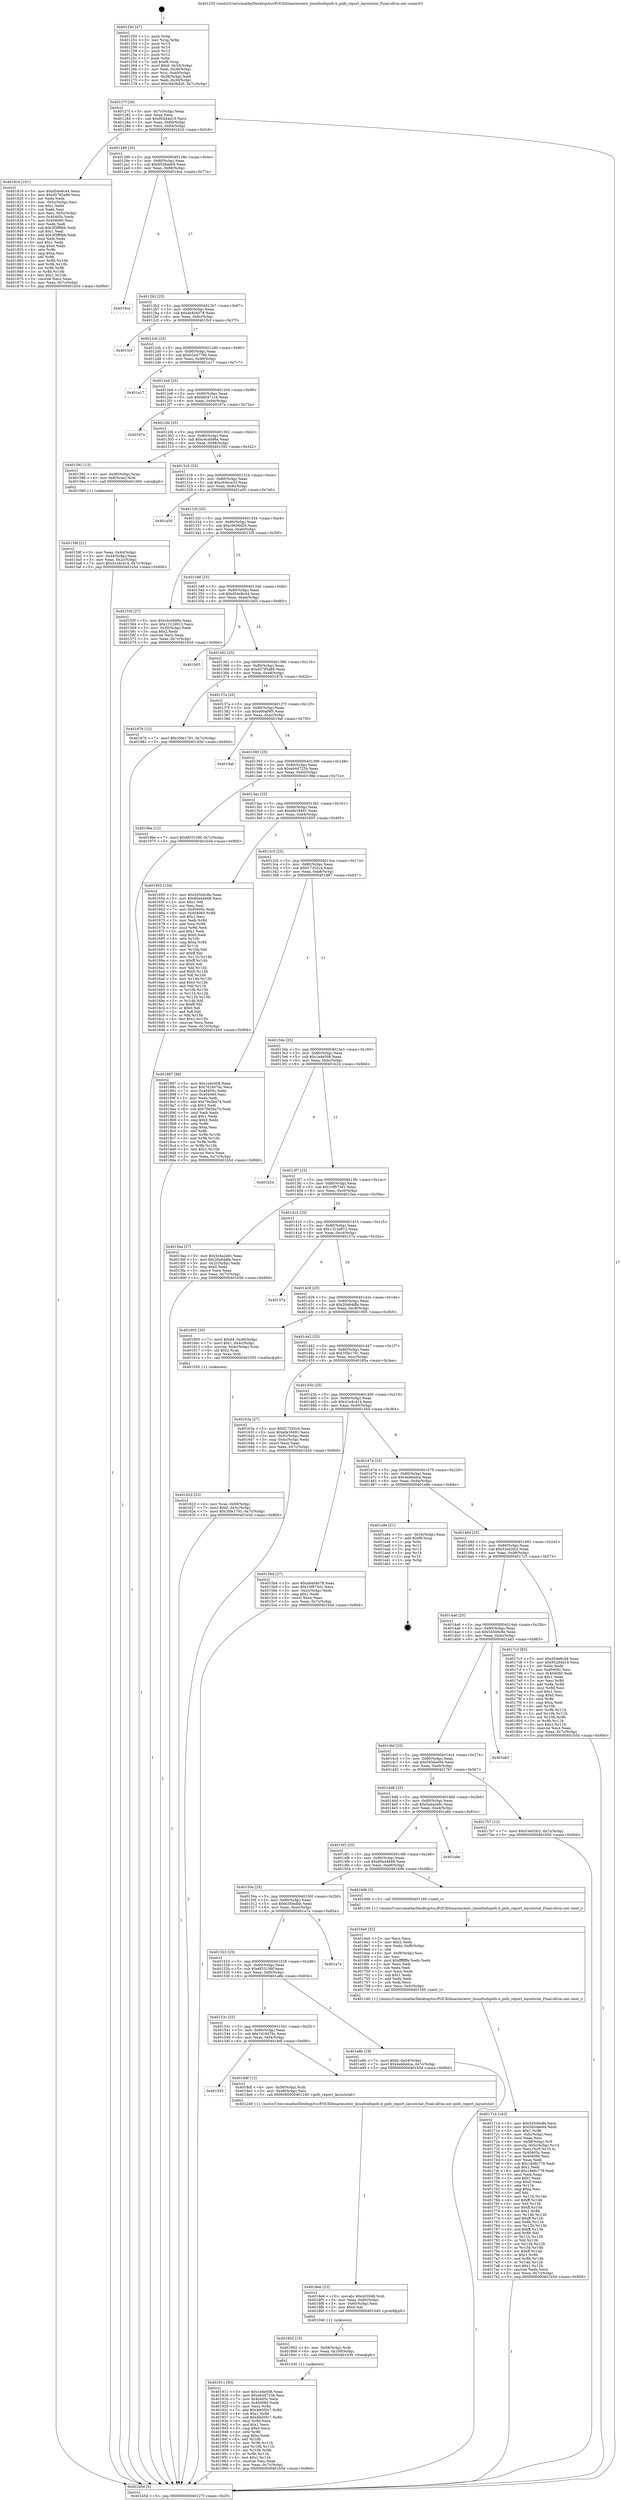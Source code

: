 digraph "0x401250" {
  label = "0x401250 (/mnt/c/Users/mathe/Desktop/tcc/POCII/binaries/extr_linuxfsnfspnfs.h_pnfs_report_layoutstat_Final-ollvm.out::main(0))"
  labelloc = "t"
  node[shape=record]

  Entry [label="",width=0.3,height=0.3,shape=circle,fillcolor=black,style=filled]
  "0x40127f" [label="{
     0x40127f [26]\l
     | [instrs]\l
     &nbsp;&nbsp;0x40127f \<+3\>: mov -0x7c(%rbp),%eax\l
     &nbsp;&nbsp;0x401282 \<+2\>: mov %eax,%ecx\l
     &nbsp;&nbsp;0x401284 \<+6\>: sub $0x952d4d19,%ecx\l
     &nbsp;&nbsp;0x40128a \<+3\>: mov %eax,-0x80(%rbp)\l
     &nbsp;&nbsp;0x40128d \<+6\>: mov %ecx,-0x84(%rbp)\l
     &nbsp;&nbsp;0x401293 \<+6\>: je 0000000000401816 \<main+0x5c6\>\l
  }"]
  "0x401816" [label="{
     0x401816 [101]\l
     | [instrs]\l
     &nbsp;&nbsp;0x401816 \<+5\>: mov $0xd54e8c44,%eax\l
     &nbsp;&nbsp;0x40181b \<+5\>: mov $0xd5785a89,%ecx\l
     &nbsp;&nbsp;0x401820 \<+2\>: xor %edx,%edx\l
     &nbsp;&nbsp;0x401822 \<+3\>: mov -0x5c(%rbp),%esi\l
     &nbsp;&nbsp;0x401825 \<+3\>: sub $0x1,%edx\l
     &nbsp;&nbsp;0x401828 \<+2\>: sub %edx,%esi\l
     &nbsp;&nbsp;0x40182a \<+3\>: mov %esi,-0x5c(%rbp)\l
     &nbsp;&nbsp;0x40182d \<+7\>: mov 0x40405c,%edx\l
     &nbsp;&nbsp;0x401834 \<+7\>: mov 0x404060,%esi\l
     &nbsp;&nbsp;0x40183b \<+2\>: mov %edx,%edi\l
     &nbsp;&nbsp;0x40183d \<+6\>: sub $0x3f3ff9bb,%edi\l
     &nbsp;&nbsp;0x401843 \<+3\>: sub $0x1,%edi\l
     &nbsp;&nbsp;0x401846 \<+6\>: add $0x3f3ff9bb,%edi\l
     &nbsp;&nbsp;0x40184c \<+3\>: imul %edi,%edx\l
     &nbsp;&nbsp;0x40184f \<+3\>: and $0x1,%edx\l
     &nbsp;&nbsp;0x401852 \<+3\>: cmp $0x0,%edx\l
     &nbsp;&nbsp;0x401855 \<+4\>: sete %r8b\l
     &nbsp;&nbsp;0x401859 \<+3\>: cmp $0xa,%esi\l
     &nbsp;&nbsp;0x40185c \<+4\>: setl %r9b\l
     &nbsp;&nbsp;0x401860 \<+3\>: mov %r8b,%r10b\l
     &nbsp;&nbsp;0x401863 \<+3\>: and %r9b,%r10b\l
     &nbsp;&nbsp;0x401866 \<+3\>: xor %r9b,%r8b\l
     &nbsp;&nbsp;0x401869 \<+3\>: or %r8b,%r10b\l
     &nbsp;&nbsp;0x40186c \<+4\>: test $0x1,%r10b\l
     &nbsp;&nbsp;0x401870 \<+3\>: cmovne %ecx,%eax\l
     &nbsp;&nbsp;0x401873 \<+3\>: mov %eax,-0x7c(%rbp)\l
     &nbsp;&nbsp;0x401876 \<+5\>: jmp 0000000000401b5d \<main+0x90d\>\l
  }"]
  "0x401299" [label="{
     0x401299 [25]\l
     | [instrs]\l
     &nbsp;&nbsp;0x401299 \<+5\>: jmp 000000000040129e \<main+0x4e\>\l
     &nbsp;&nbsp;0x40129e \<+3\>: mov -0x80(%rbp),%eax\l
     &nbsp;&nbsp;0x4012a1 \<+5\>: sub $0x9536de06,%eax\l
     &nbsp;&nbsp;0x4012a6 \<+6\>: mov %eax,-0x88(%rbp)\l
     &nbsp;&nbsp;0x4012ac \<+6\>: je 00000000004019ca \<main+0x77a\>\l
  }"]
  Exit [label="",width=0.3,height=0.3,shape=circle,fillcolor=black,style=filled,peripheries=2]
  "0x4019ca" [label="{
     0x4019ca\l
  }", style=dashed]
  "0x4012b2" [label="{
     0x4012b2 [25]\l
     | [instrs]\l
     &nbsp;&nbsp;0x4012b2 \<+5\>: jmp 00000000004012b7 \<main+0x67\>\l
     &nbsp;&nbsp;0x4012b7 \<+3\>: mov -0x80(%rbp),%eax\l
     &nbsp;&nbsp;0x4012ba \<+5\>: sub $0xab404078,%eax\l
     &nbsp;&nbsp;0x4012bf \<+6\>: mov %eax,-0x8c(%rbp)\l
     &nbsp;&nbsp;0x4012c5 \<+6\>: je 00000000004015cf \<main+0x37f\>\l
  }"]
  "0x401911" [label="{
     0x401911 [93]\l
     | [instrs]\l
     &nbsp;&nbsp;0x401911 \<+5\>: mov $0x1e4e508,%eax\l
     &nbsp;&nbsp;0x401916 \<+5\>: mov $0xeb4d723b,%esi\l
     &nbsp;&nbsp;0x40191b \<+7\>: mov 0x40405c,%ecx\l
     &nbsp;&nbsp;0x401922 \<+7\>: mov 0x404060,%edx\l
     &nbsp;&nbsp;0x401929 \<+3\>: mov %ecx,%r8d\l
     &nbsp;&nbsp;0x40192c \<+7\>: add $0x4fe5f3c7,%r8d\l
     &nbsp;&nbsp;0x401933 \<+4\>: sub $0x1,%r8d\l
     &nbsp;&nbsp;0x401937 \<+7\>: sub $0x4fe5f3c7,%r8d\l
     &nbsp;&nbsp;0x40193e \<+4\>: imul %r8d,%ecx\l
     &nbsp;&nbsp;0x401942 \<+3\>: and $0x1,%ecx\l
     &nbsp;&nbsp;0x401945 \<+3\>: cmp $0x0,%ecx\l
     &nbsp;&nbsp;0x401948 \<+4\>: sete %r9b\l
     &nbsp;&nbsp;0x40194c \<+3\>: cmp $0xa,%edx\l
     &nbsp;&nbsp;0x40194f \<+4\>: setl %r10b\l
     &nbsp;&nbsp;0x401953 \<+3\>: mov %r9b,%r11b\l
     &nbsp;&nbsp;0x401956 \<+3\>: and %r10b,%r11b\l
     &nbsp;&nbsp;0x401959 \<+3\>: xor %r10b,%r9b\l
     &nbsp;&nbsp;0x40195c \<+3\>: or %r9b,%r11b\l
     &nbsp;&nbsp;0x40195f \<+4\>: test $0x1,%r11b\l
     &nbsp;&nbsp;0x401963 \<+3\>: cmovne %esi,%eax\l
     &nbsp;&nbsp;0x401966 \<+3\>: mov %eax,-0x7c(%rbp)\l
     &nbsp;&nbsp;0x401969 \<+5\>: jmp 0000000000401b5d \<main+0x90d\>\l
  }"]
  "0x4015cf" [label="{
     0x4015cf\l
  }", style=dashed]
  "0x4012cb" [label="{
     0x4012cb [25]\l
     | [instrs]\l
     &nbsp;&nbsp;0x4012cb \<+5\>: jmp 00000000004012d0 \<main+0x80\>\l
     &nbsp;&nbsp;0x4012d0 \<+3\>: mov -0x80(%rbp),%eax\l
     &nbsp;&nbsp;0x4012d3 \<+5\>: sub $0xb2d47780,%eax\l
     &nbsp;&nbsp;0x4012d8 \<+6\>: mov %eax,-0x90(%rbp)\l
     &nbsp;&nbsp;0x4012de \<+6\>: je 0000000000401a17 \<main+0x7c7\>\l
  }"]
  "0x401902" [label="{
     0x401902 [15]\l
     | [instrs]\l
     &nbsp;&nbsp;0x401902 \<+4\>: mov -0x58(%rbp),%rdi\l
     &nbsp;&nbsp;0x401906 \<+6\>: mov %eax,-0x100(%rbp)\l
     &nbsp;&nbsp;0x40190c \<+5\>: call 0000000000401030 \<free@plt\>\l
     | [calls]\l
     &nbsp;&nbsp;0x401030 \{1\} (unknown)\l
  }"]
  "0x401a17" [label="{
     0x401a17\l
  }", style=dashed]
  "0x4012e4" [label="{
     0x4012e4 [25]\l
     | [instrs]\l
     &nbsp;&nbsp;0x4012e4 \<+5\>: jmp 00000000004012e9 \<main+0x99\>\l
     &nbsp;&nbsp;0x4012e9 \<+3\>: mov -0x80(%rbp),%eax\l
     &nbsp;&nbsp;0x4012ec \<+5\>: sub $0xb60471c4,%eax\l
     &nbsp;&nbsp;0x4012f1 \<+6\>: mov %eax,-0x94(%rbp)\l
     &nbsp;&nbsp;0x4012f7 \<+6\>: je 000000000040197a \<main+0x72a\>\l
  }"]
  "0x4018eb" [label="{
     0x4018eb [23]\l
     | [instrs]\l
     &nbsp;&nbsp;0x4018eb \<+10\>: movabs $0x4020d6,%rdi\l
     &nbsp;&nbsp;0x4018f5 \<+3\>: mov %eax,-0x60(%rbp)\l
     &nbsp;&nbsp;0x4018f8 \<+3\>: mov -0x60(%rbp),%esi\l
     &nbsp;&nbsp;0x4018fb \<+2\>: mov $0x0,%al\l
     &nbsp;&nbsp;0x4018fd \<+5\>: call 0000000000401040 \<printf@plt\>\l
     | [calls]\l
     &nbsp;&nbsp;0x401040 \{1\} (unknown)\l
  }"]
  "0x40197a" [label="{
     0x40197a\l
  }", style=dashed]
  "0x4012fd" [label="{
     0x4012fd [25]\l
     | [instrs]\l
     &nbsp;&nbsp;0x4012fd \<+5\>: jmp 0000000000401302 \<main+0xb2\>\l
     &nbsp;&nbsp;0x401302 \<+3\>: mov -0x80(%rbp),%eax\l
     &nbsp;&nbsp;0x401305 \<+5\>: sub $0xc4cd498a,%eax\l
     &nbsp;&nbsp;0x40130a \<+6\>: mov %eax,-0x98(%rbp)\l
     &nbsp;&nbsp;0x401310 \<+6\>: je 0000000000401592 \<main+0x342\>\l
  }"]
  "0x401555" [label="{
     0x401555\l
  }", style=dashed]
  "0x401592" [label="{
     0x401592 [13]\l
     | [instrs]\l
     &nbsp;&nbsp;0x401592 \<+4\>: mov -0x40(%rbp),%rax\l
     &nbsp;&nbsp;0x401596 \<+4\>: mov 0x8(%rax),%rdi\l
     &nbsp;&nbsp;0x40159a \<+5\>: call 0000000000401060 \<atoi@plt\>\l
     | [calls]\l
     &nbsp;&nbsp;0x401060 \{1\} (unknown)\l
  }"]
  "0x401316" [label="{
     0x401316 [25]\l
     | [instrs]\l
     &nbsp;&nbsp;0x401316 \<+5\>: jmp 000000000040131b \<main+0xcb\>\l
     &nbsp;&nbsp;0x40131b \<+3\>: mov -0x80(%rbp),%eax\l
     &nbsp;&nbsp;0x40131e \<+5\>: sub $0xc64ece33,%eax\l
     &nbsp;&nbsp;0x401323 \<+6\>: mov %eax,-0x9c(%rbp)\l
     &nbsp;&nbsp;0x401329 \<+6\>: je 0000000000401a30 \<main+0x7e0\>\l
  }"]
  "0x4018df" [label="{
     0x4018df [12]\l
     | [instrs]\l
     &nbsp;&nbsp;0x4018df \<+4\>: mov -0x58(%rbp),%rdi\l
     &nbsp;&nbsp;0x4018e3 \<+3\>: mov -0x48(%rbp),%esi\l
     &nbsp;&nbsp;0x4018e6 \<+5\>: call 0000000000401240 \<pnfs_report_layoutstat\>\l
     | [calls]\l
     &nbsp;&nbsp;0x401240 \{1\} (/mnt/c/Users/mathe/Desktop/tcc/POCII/binaries/extr_linuxfsnfspnfs.h_pnfs_report_layoutstat_Final-ollvm.out::pnfs_report_layoutstat)\l
  }"]
  "0x401a30" [label="{
     0x401a30\l
  }", style=dashed]
  "0x40132f" [label="{
     0x40132f [25]\l
     | [instrs]\l
     &nbsp;&nbsp;0x40132f \<+5\>: jmp 0000000000401334 \<main+0xe4\>\l
     &nbsp;&nbsp;0x401334 \<+3\>: mov -0x80(%rbp),%eax\l
     &nbsp;&nbsp;0x401337 \<+5\>: sub $0xc9456d20,%eax\l
     &nbsp;&nbsp;0x40133c \<+6\>: mov %eax,-0xa0(%rbp)\l
     &nbsp;&nbsp;0x401342 \<+6\>: je 000000000040155f \<main+0x30f\>\l
  }"]
  "0x40153c" [label="{
     0x40153c [25]\l
     | [instrs]\l
     &nbsp;&nbsp;0x40153c \<+5\>: jmp 0000000000401541 \<main+0x2f1\>\l
     &nbsp;&nbsp;0x401541 \<+3\>: mov -0x80(%rbp),%eax\l
     &nbsp;&nbsp;0x401544 \<+5\>: sub $0x7d16076c,%eax\l
     &nbsp;&nbsp;0x401549 \<+6\>: mov %eax,-0xf4(%rbp)\l
     &nbsp;&nbsp;0x40154f \<+6\>: je 00000000004018df \<main+0x68f\>\l
  }"]
  "0x40155f" [label="{
     0x40155f [27]\l
     | [instrs]\l
     &nbsp;&nbsp;0x40155f \<+5\>: mov $0xc4cd498a,%eax\l
     &nbsp;&nbsp;0x401564 \<+5\>: mov $0x1312d912,%ecx\l
     &nbsp;&nbsp;0x401569 \<+3\>: mov -0x30(%rbp),%edx\l
     &nbsp;&nbsp;0x40156c \<+3\>: cmp $0x2,%edx\l
     &nbsp;&nbsp;0x40156f \<+3\>: cmovne %ecx,%eax\l
     &nbsp;&nbsp;0x401572 \<+3\>: mov %eax,-0x7c(%rbp)\l
     &nbsp;&nbsp;0x401575 \<+5\>: jmp 0000000000401b5d \<main+0x90d\>\l
  }"]
  "0x401348" [label="{
     0x401348 [25]\l
     | [instrs]\l
     &nbsp;&nbsp;0x401348 \<+5\>: jmp 000000000040134d \<main+0xfd\>\l
     &nbsp;&nbsp;0x40134d \<+3\>: mov -0x80(%rbp),%eax\l
     &nbsp;&nbsp;0x401350 \<+5\>: sub $0xd54e8c44,%eax\l
     &nbsp;&nbsp;0x401355 \<+6\>: mov %eax,-0xa4(%rbp)\l
     &nbsp;&nbsp;0x40135b \<+6\>: je 0000000000401b05 \<main+0x8b5\>\l
  }"]
  "0x401b5d" [label="{
     0x401b5d [5]\l
     | [instrs]\l
     &nbsp;&nbsp;0x401b5d \<+5\>: jmp 000000000040127f \<main+0x2f\>\l
  }"]
  "0x401250" [label="{
     0x401250 [47]\l
     | [instrs]\l
     &nbsp;&nbsp;0x401250 \<+1\>: push %rbp\l
     &nbsp;&nbsp;0x401251 \<+3\>: mov %rsp,%rbp\l
     &nbsp;&nbsp;0x401254 \<+2\>: push %r15\l
     &nbsp;&nbsp;0x401256 \<+2\>: push %r14\l
     &nbsp;&nbsp;0x401258 \<+2\>: push %r13\l
     &nbsp;&nbsp;0x40125a \<+2\>: push %r12\l
     &nbsp;&nbsp;0x40125c \<+1\>: push %rbx\l
     &nbsp;&nbsp;0x40125d \<+7\>: sub $0xf8,%rsp\l
     &nbsp;&nbsp;0x401264 \<+7\>: movl $0x0,-0x34(%rbp)\l
     &nbsp;&nbsp;0x40126b \<+3\>: mov %edi,-0x38(%rbp)\l
     &nbsp;&nbsp;0x40126e \<+4\>: mov %rsi,-0x40(%rbp)\l
     &nbsp;&nbsp;0x401272 \<+3\>: mov -0x38(%rbp),%edi\l
     &nbsp;&nbsp;0x401275 \<+3\>: mov %edi,-0x30(%rbp)\l
     &nbsp;&nbsp;0x401278 \<+7\>: movl $0xc9456d20,-0x7c(%rbp)\l
  }"]
  "0x40159f" [label="{
     0x40159f [21]\l
     | [instrs]\l
     &nbsp;&nbsp;0x40159f \<+3\>: mov %eax,-0x44(%rbp)\l
     &nbsp;&nbsp;0x4015a2 \<+3\>: mov -0x44(%rbp),%eax\l
     &nbsp;&nbsp;0x4015a5 \<+3\>: mov %eax,-0x2c(%rbp)\l
     &nbsp;&nbsp;0x4015a8 \<+7\>: movl $0x41e4c414,-0x7c(%rbp)\l
     &nbsp;&nbsp;0x4015af \<+5\>: jmp 0000000000401b5d \<main+0x90d\>\l
  }"]
  "0x401a8b" [label="{
     0x401a8b [19]\l
     | [instrs]\l
     &nbsp;&nbsp;0x401a8b \<+7\>: movl $0x0,-0x34(%rbp)\l
     &nbsp;&nbsp;0x401a92 \<+7\>: movl $0x4eb6a0ca,-0x7c(%rbp)\l
     &nbsp;&nbsp;0x401a99 \<+5\>: jmp 0000000000401b5d \<main+0x90d\>\l
  }"]
  "0x401b05" [label="{
     0x401b05\l
  }", style=dashed]
  "0x401361" [label="{
     0x401361 [25]\l
     | [instrs]\l
     &nbsp;&nbsp;0x401361 \<+5\>: jmp 0000000000401366 \<main+0x116\>\l
     &nbsp;&nbsp;0x401366 \<+3\>: mov -0x80(%rbp),%eax\l
     &nbsp;&nbsp;0x401369 \<+5\>: sub $0xd5785a89,%eax\l
     &nbsp;&nbsp;0x40136e \<+6\>: mov %eax,-0xa8(%rbp)\l
     &nbsp;&nbsp;0x401374 \<+6\>: je 000000000040187b \<main+0x62b\>\l
  }"]
  "0x401523" [label="{
     0x401523 [25]\l
     | [instrs]\l
     &nbsp;&nbsp;0x401523 \<+5\>: jmp 0000000000401528 \<main+0x2d8\>\l
     &nbsp;&nbsp;0x401528 \<+3\>: mov -0x80(%rbp),%eax\l
     &nbsp;&nbsp;0x40152b \<+5\>: sub $0x6f33156f,%eax\l
     &nbsp;&nbsp;0x401530 \<+6\>: mov %eax,-0xf0(%rbp)\l
     &nbsp;&nbsp;0x401536 \<+6\>: je 0000000000401a8b \<main+0x83b\>\l
  }"]
  "0x40187b" [label="{
     0x40187b [12]\l
     | [instrs]\l
     &nbsp;&nbsp;0x40187b \<+7\>: movl $0x35fe1791,-0x7c(%rbp)\l
     &nbsp;&nbsp;0x401882 \<+5\>: jmp 0000000000401b5d \<main+0x90d\>\l
  }"]
  "0x40137a" [label="{
     0x40137a [25]\l
     | [instrs]\l
     &nbsp;&nbsp;0x40137a \<+5\>: jmp 000000000040137f \<main+0x12f\>\l
     &nbsp;&nbsp;0x40137f \<+3\>: mov -0x80(%rbp),%eax\l
     &nbsp;&nbsp;0x401382 \<+5\>: sub $0xe60af9f5,%eax\l
     &nbsp;&nbsp;0x401387 \<+6\>: mov %eax,-0xac(%rbp)\l
     &nbsp;&nbsp;0x40138d \<+6\>: je 00000000004019af \<main+0x75f\>\l
  }"]
  "0x401a7a" [label="{
     0x401a7a\l
  }", style=dashed]
  "0x4019af" [label="{
     0x4019af\l
  }", style=dashed]
  "0x401393" [label="{
     0x401393 [25]\l
     | [instrs]\l
     &nbsp;&nbsp;0x401393 \<+5\>: jmp 0000000000401398 \<main+0x148\>\l
     &nbsp;&nbsp;0x401398 \<+3\>: mov -0x80(%rbp),%eax\l
     &nbsp;&nbsp;0x40139b \<+5\>: sub $0xeb4d723b,%eax\l
     &nbsp;&nbsp;0x4013a0 \<+6\>: mov %eax,-0xb0(%rbp)\l
     &nbsp;&nbsp;0x4013a6 \<+6\>: je 000000000040196e \<main+0x71e\>\l
  }"]
  "0x401714" [label="{
     0x401714 [163]\l
     | [instrs]\l
     &nbsp;&nbsp;0x401714 \<+5\>: mov $0x5450dc8e,%ecx\l
     &nbsp;&nbsp;0x401719 \<+5\>: mov $0x593dee94,%edx\l
     &nbsp;&nbsp;0x40171e \<+3\>: mov $0x1,%r8b\l
     &nbsp;&nbsp;0x401721 \<+6\>: mov -0xfc(%rbp),%esi\l
     &nbsp;&nbsp;0x401727 \<+3\>: imul %eax,%esi\l
     &nbsp;&nbsp;0x40172a \<+4\>: mov -0x58(%rbp),%r9\l
     &nbsp;&nbsp;0x40172e \<+4\>: movslq -0x5c(%rbp),%r10\l
     &nbsp;&nbsp;0x401732 \<+4\>: mov %esi,(%r9,%r10,4)\l
     &nbsp;&nbsp;0x401736 \<+7\>: mov 0x40405c,%eax\l
     &nbsp;&nbsp;0x40173d \<+7\>: mov 0x404060,%esi\l
     &nbsp;&nbsp;0x401744 \<+2\>: mov %eax,%edi\l
     &nbsp;&nbsp;0x401746 \<+6\>: sub $0x18e6c778,%edi\l
     &nbsp;&nbsp;0x40174c \<+3\>: sub $0x1,%edi\l
     &nbsp;&nbsp;0x40174f \<+6\>: add $0x18e6c778,%edi\l
     &nbsp;&nbsp;0x401755 \<+3\>: imul %edi,%eax\l
     &nbsp;&nbsp;0x401758 \<+3\>: and $0x1,%eax\l
     &nbsp;&nbsp;0x40175b \<+3\>: cmp $0x0,%eax\l
     &nbsp;&nbsp;0x40175e \<+4\>: sete %r11b\l
     &nbsp;&nbsp;0x401762 \<+3\>: cmp $0xa,%esi\l
     &nbsp;&nbsp;0x401765 \<+3\>: setl %bl\l
     &nbsp;&nbsp;0x401768 \<+3\>: mov %r11b,%r14b\l
     &nbsp;&nbsp;0x40176b \<+4\>: xor $0xff,%r14b\l
     &nbsp;&nbsp;0x40176f \<+3\>: mov %bl,%r15b\l
     &nbsp;&nbsp;0x401772 \<+4\>: xor $0xff,%r15b\l
     &nbsp;&nbsp;0x401776 \<+4\>: xor $0x1,%r8b\l
     &nbsp;&nbsp;0x40177a \<+3\>: mov %r14b,%r12b\l
     &nbsp;&nbsp;0x40177d \<+4\>: and $0xff,%r12b\l
     &nbsp;&nbsp;0x401781 \<+3\>: and %r8b,%r11b\l
     &nbsp;&nbsp;0x401784 \<+3\>: mov %r15b,%r13b\l
     &nbsp;&nbsp;0x401787 \<+4\>: and $0xff,%r13b\l
     &nbsp;&nbsp;0x40178b \<+3\>: and %r8b,%bl\l
     &nbsp;&nbsp;0x40178e \<+3\>: or %r11b,%r12b\l
     &nbsp;&nbsp;0x401791 \<+3\>: or %bl,%r13b\l
     &nbsp;&nbsp;0x401794 \<+3\>: xor %r13b,%r12b\l
     &nbsp;&nbsp;0x401797 \<+3\>: or %r15b,%r14b\l
     &nbsp;&nbsp;0x40179a \<+4\>: xor $0xff,%r14b\l
     &nbsp;&nbsp;0x40179e \<+4\>: or $0x1,%r8b\l
     &nbsp;&nbsp;0x4017a2 \<+3\>: and %r8b,%r14b\l
     &nbsp;&nbsp;0x4017a5 \<+3\>: or %r14b,%r12b\l
     &nbsp;&nbsp;0x4017a8 \<+4\>: test $0x1,%r12b\l
     &nbsp;&nbsp;0x4017ac \<+3\>: cmovne %edx,%ecx\l
     &nbsp;&nbsp;0x4017af \<+3\>: mov %ecx,-0x7c(%rbp)\l
     &nbsp;&nbsp;0x4017b2 \<+5\>: jmp 0000000000401b5d \<main+0x90d\>\l
  }"]
  "0x40196e" [label="{
     0x40196e [12]\l
     | [instrs]\l
     &nbsp;&nbsp;0x40196e \<+7\>: movl $0x6f33156f,-0x7c(%rbp)\l
     &nbsp;&nbsp;0x401975 \<+5\>: jmp 0000000000401b5d \<main+0x90d\>\l
  }"]
  "0x4013ac" [label="{
     0x4013ac [25]\l
     | [instrs]\l
     &nbsp;&nbsp;0x4013ac \<+5\>: jmp 00000000004013b1 \<main+0x161\>\l
     &nbsp;&nbsp;0x4013b1 \<+3\>: mov -0x80(%rbp),%eax\l
     &nbsp;&nbsp;0x4013b4 \<+5\>: sub $0xefa18491,%eax\l
     &nbsp;&nbsp;0x4013b9 \<+6\>: mov %eax,-0xb4(%rbp)\l
     &nbsp;&nbsp;0x4013bf \<+6\>: je 0000000000401655 \<main+0x405\>\l
  }"]
  "0x4016e0" [label="{
     0x4016e0 [52]\l
     | [instrs]\l
     &nbsp;&nbsp;0x4016e0 \<+2\>: xor %ecx,%ecx\l
     &nbsp;&nbsp;0x4016e2 \<+5\>: mov $0x2,%edx\l
     &nbsp;&nbsp;0x4016e7 \<+6\>: mov %edx,-0xf8(%rbp)\l
     &nbsp;&nbsp;0x4016ed \<+1\>: cltd\l
     &nbsp;&nbsp;0x4016ee \<+6\>: mov -0xf8(%rbp),%esi\l
     &nbsp;&nbsp;0x4016f4 \<+2\>: idiv %esi\l
     &nbsp;&nbsp;0x4016f6 \<+6\>: imul $0xfffffffe,%edx,%edx\l
     &nbsp;&nbsp;0x4016fc \<+2\>: mov %ecx,%edi\l
     &nbsp;&nbsp;0x4016fe \<+2\>: sub %edx,%edi\l
     &nbsp;&nbsp;0x401700 \<+2\>: mov %ecx,%edx\l
     &nbsp;&nbsp;0x401702 \<+3\>: sub $0x1,%edx\l
     &nbsp;&nbsp;0x401705 \<+2\>: add %edx,%edi\l
     &nbsp;&nbsp;0x401707 \<+2\>: sub %edi,%ecx\l
     &nbsp;&nbsp;0x401709 \<+6\>: mov %ecx,-0xfc(%rbp)\l
     &nbsp;&nbsp;0x40170f \<+5\>: call 0000000000401160 \<next_i\>\l
     | [calls]\l
     &nbsp;&nbsp;0x401160 \{1\} (/mnt/c/Users/mathe/Desktop/tcc/POCII/binaries/extr_linuxfsnfspnfs.h_pnfs_report_layoutstat_Final-ollvm.out::next_i)\l
  }"]
  "0x401655" [label="{
     0x401655 [134]\l
     | [instrs]\l
     &nbsp;&nbsp;0x401655 \<+5\>: mov $0x5450dc8e,%eax\l
     &nbsp;&nbsp;0x40165a \<+5\>: mov $0x60a44b68,%ecx\l
     &nbsp;&nbsp;0x40165f \<+2\>: mov $0x1,%dl\l
     &nbsp;&nbsp;0x401661 \<+2\>: xor %esi,%esi\l
     &nbsp;&nbsp;0x401663 \<+7\>: mov 0x40405c,%edi\l
     &nbsp;&nbsp;0x40166a \<+8\>: mov 0x404060,%r8d\l
     &nbsp;&nbsp;0x401672 \<+3\>: sub $0x1,%esi\l
     &nbsp;&nbsp;0x401675 \<+3\>: mov %edi,%r9d\l
     &nbsp;&nbsp;0x401678 \<+3\>: add %esi,%r9d\l
     &nbsp;&nbsp;0x40167b \<+4\>: imul %r9d,%edi\l
     &nbsp;&nbsp;0x40167f \<+3\>: and $0x1,%edi\l
     &nbsp;&nbsp;0x401682 \<+3\>: cmp $0x0,%edi\l
     &nbsp;&nbsp;0x401685 \<+4\>: sete %r10b\l
     &nbsp;&nbsp;0x401689 \<+4\>: cmp $0xa,%r8d\l
     &nbsp;&nbsp;0x40168d \<+4\>: setl %r11b\l
     &nbsp;&nbsp;0x401691 \<+3\>: mov %r10b,%bl\l
     &nbsp;&nbsp;0x401694 \<+3\>: xor $0xff,%bl\l
     &nbsp;&nbsp;0x401697 \<+3\>: mov %r11b,%r14b\l
     &nbsp;&nbsp;0x40169a \<+4\>: xor $0xff,%r14b\l
     &nbsp;&nbsp;0x40169e \<+3\>: xor $0x0,%dl\l
     &nbsp;&nbsp;0x4016a1 \<+3\>: mov %bl,%r15b\l
     &nbsp;&nbsp;0x4016a4 \<+4\>: and $0x0,%r15b\l
     &nbsp;&nbsp;0x4016a8 \<+3\>: and %dl,%r10b\l
     &nbsp;&nbsp;0x4016ab \<+3\>: mov %r14b,%r12b\l
     &nbsp;&nbsp;0x4016ae \<+4\>: and $0x0,%r12b\l
     &nbsp;&nbsp;0x4016b2 \<+3\>: and %dl,%r11b\l
     &nbsp;&nbsp;0x4016b5 \<+3\>: or %r10b,%r15b\l
     &nbsp;&nbsp;0x4016b8 \<+3\>: or %r11b,%r12b\l
     &nbsp;&nbsp;0x4016bb \<+3\>: xor %r12b,%r15b\l
     &nbsp;&nbsp;0x4016be \<+3\>: or %r14b,%bl\l
     &nbsp;&nbsp;0x4016c1 \<+3\>: xor $0xff,%bl\l
     &nbsp;&nbsp;0x4016c4 \<+3\>: or $0x0,%dl\l
     &nbsp;&nbsp;0x4016c7 \<+2\>: and %dl,%bl\l
     &nbsp;&nbsp;0x4016c9 \<+3\>: or %bl,%r15b\l
     &nbsp;&nbsp;0x4016cc \<+4\>: test $0x1,%r15b\l
     &nbsp;&nbsp;0x4016d0 \<+3\>: cmovne %ecx,%eax\l
     &nbsp;&nbsp;0x4016d3 \<+3\>: mov %eax,-0x7c(%rbp)\l
     &nbsp;&nbsp;0x4016d6 \<+5\>: jmp 0000000000401b5d \<main+0x90d\>\l
  }"]
  "0x4013c5" [label="{
     0x4013c5 [25]\l
     | [instrs]\l
     &nbsp;&nbsp;0x4013c5 \<+5\>: jmp 00000000004013ca \<main+0x17a\>\l
     &nbsp;&nbsp;0x4013ca \<+3\>: mov -0x80(%rbp),%eax\l
     &nbsp;&nbsp;0x4013cd \<+5\>: sub $0xf17202c4,%eax\l
     &nbsp;&nbsp;0x4013d2 \<+6\>: mov %eax,-0xb8(%rbp)\l
     &nbsp;&nbsp;0x4013d8 \<+6\>: je 0000000000401887 \<main+0x637\>\l
  }"]
  "0x40150a" [label="{
     0x40150a [25]\l
     | [instrs]\l
     &nbsp;&nbsp;0x40150a \<+5\>: jmp 000000000040150f \<main+0x2bf\>\l
     &nbsp;&nbsp;0x40150f \<+3\>: mov -0x80(%rbp),%eax\l
     &nbsp;&nbsp;0x401512 \<+5\>: sub $0x635fedbb,%eax\l
     &nbsp;&nbsp;0x401517 \<+6\>: mov %eax,-0xec(%rbp)\l
     &nbsp;&nbsp;0x40151d \<+6\>: je 0000000000401a7a \<main+0x82a\>\l
  }"]
  "0x401887" [label="{
     0x401887 [88]\l
     | [instrs]\l
     &nbsp;&nbsp;0x401887 \<+5\>: mov $0x1e4e508,%eax\l
     &nbsp;&nbsp;0x40188c \<+5\>: mov $0x7d16076c,%ecx\l
     &nbsp;&nbsp;0x401891 \<+7\>: mov 0x40405c,%edx\l
     &nbsp;&nbsp;0x401898 \<+7\>: mov 0x404060,%esi\l
     &nbsp;&nbsp;0x40189f \<+2\>: mov %edx,%edi\l
     &nbsp;&nbsp;0x4018a1 \<+6\>: add $0x79e5ba74,%edi\l
     &nbsp;&nbsp;0x4018a7 \<+3\>: sub $0x1,%edi\l
     &nbsp;&nbsp;0x4018aa \<+6\>: sub $0x79e5ba74,%edi\l
     &nbsp;&nbsp;0x4018b0 \<+3\>: imul %edi,%edx\l
     &nbsp;&nbsp;0x4018b3 \<+3\>: and $0x1,%edx\l
     &nbsp;&nbsp;0x4018b6 \<+3\>: cmp $0x0,%edx\l
     &nbsp;&nbsp;0x4018b9 \<+4\>: sete %r8b\l
     &nbsp;&nbsp;0x4018bd \<+3\>: cmp $0xa,%esi\l
     &nbsp;&nbsp;0x4018c0 \<+4\>: setl %r9b\l
     &nbsp;&nbsp;0x4018c4 \<+3\>: mov %r8b,%r10b\l
     &nbsp;&nbsp;0x4018c7 \<+3\>: and %r9b,%r10b\l
     &nbsp;&nbsp;0x4018ca \<+3\>: xor %r9b,%r8b\l
     &nbsp;&nbsp;0x4018cd \<+3\>: or %r8b,%r10b\l
     &nbsp;&nbsp;0x4018d0 \<+4\>: test $0x1,%r10b\l
     &nbsp;&nbsp;0x4018d4 \<+3\>: cmovne %ecx,%eax\l
     &nbsp;&nbsp;0x4018d7 \<+3\>: mov %eax,-0x7c(%rbp)\l
     &nbsp;&nbsp;0x4018da \<+5\>: jmp 0000000000401b5d \<main+0x90d\>\l
  }"]
  "0x4013de" [label="{
     0x4013de [25]\l
     | [instrs]\l
     &nbsp;&nbsp;0x4013de \<+5\>: jmp 00000000004013e3 \<main+0x193\>\l
     &nbsp;&nbsp;0x4013e3 \<+3\>: mov -0x80(%rbp),%eax\l
     &nbsp;&nbsp;0x4013e6 \<+5\>: sub $0x1e4e508,%eax\l
     &nbsp;&nbsp;0x4013eb \<+6\>: mov %eax,-0xbc(%rbp)\l
     &nbsp;&nbsp;0x4013f1 \<+6\>: je 0000000000401b24 \<main+0x8d4\>\l
  }"]
  "0x4016db" [label="{
     0x4016db [5]\l
     | [instrs]\l
     &nbsp;&nbsp;0x4016db \<+5\>: call 0000000000401160 \<next_i\>\l
     | [calls]\l
     &nbsp;&nbsp;0x401160 \{1\} (/mnt/c/Users/mathe/Desktop/tcc/POCII/binaries/extr_linuxfsnfspnfs.h_pnfs_report_layoutstat_Final-ollvm.out::next_i)\l
  }"]
  "0x401b24" [label="{
     0x401b24\l
  }", style=dashed]
  "0x4013f7" [label="{
     0x4013f7 [25]\l
     | [instrs]\l
     &nbsp;&nbsp;0x4013f7 \<+5\>: jmp 00000000004013fc \<main+0x1ac\>\l
     &nbsp;&nbsp;0x4013fc \<+3\>: mov -0x80(%rbp),%eax\l
     &nbsp;&nbsp;0x4013ff \<+5\>: sub $0x10f973d1,%eax\l
     &nbsp;&nbsp;0x401404 \<+6\>: mov %eax,-0xc0(%rbp)\l
     &nbsp;&nbsp;0x40140a \<+6\>: je 00000000004015ea \<main+0x39a\>\l
  }"]
  "0x4014f1" [label="{
     0x4014f1 [25]\l
     | [instrs]\l
     &nbsp;&nbsp;0x4014f1 \<+5\>: jmp 00000000004014f6 \<main+0x2a6\>\l
     &nbsp;&nbsp;0x4014f6 \<+3\>: mov -0x80(%rbp),%eax\l
     &nbsp;&nbsp;0x4014f9 \<+5\>: sub $0x60a44b68,%eax\l
     &nbsp;&nbsp;0x4014fe \<+6\>: mov %eax,-0xe8(%rbp)\l
     &nbsp;&nbsp;0x401504 \<+6\>: je 00000000004016db \<main+0x48b\>\l
  }"]
  "0x4015ea" [label="{
     0x4015ea [27]\l
     | [instrs]\l
     &nbsp;&nbsp;0x4015ea \<+5\>: mov $0x5e4a2e8c,%eax\l
     &nbsp;&nbsp;0x4015ef \<+5\>: mov $0x20a64dfa,%ecx\l
     &nbsp;&nbsp;0x4015f4 \<+3\>: mov -0x2c(%rbp),%edx\l
     &nbsp;&nbsp;0x4015f7 \<+3\>: cmp $0x0,%edx\l
     &nbsp;&nbsp;0x4015fa \<+3\>: cmove %ecx,%eax\l
     &nbsp;&nbsp;0x4015fd \<+3\>: mov %eax,-0x7c(%rbp)\l
     &nbsp;&nbsp;0x401600 \<+5\>: jmp 0000000000401b5d \<main+0x90d\>\l
  }"]
  "0x401410" [label="{
     0x401410 [25]\l
     | [instrs]\l
     &nbsp;&nbsp;0x401410 \<+5\>: jmp 0000000000401415 \<main+0x1c5\>\l
     &nbsp;&nbsp;0x401415 \<+3\>: mov -0x80(%rbp),%eax\l
     &nbsp;&nbsp;0x401418 \<+5\>: sub $0x1312d912,%eax\l
     &nbsp;&nbsp;0x40141d \<+6\>: mov %eax,-0xc4(%rbp)\l
     &nbsp;&nbsp;0x401423 \<+6\>: je 000000000040157a \<main+0x32a\>\l
  }"]
  "0x401a6e" [label="{
     0x401a6e\l
  }", style=dashed]
  "0x40157a" [label="{
     0x40157a\l
  }", style=dashed]
  "0x401429" [label="{
     0x401429 [25]\l
     | [instrs]\l
     &nbsp;&nbsp;0x401429 \<+5\>: jmp 000000000040142e \<main+0x1de\>\l
     &nbsp;&nbsp;0x40142e \<+3\>: mov -0x80(%rbp),%eax\l
     &nbsp;&nbsp;0x401431 \<+5\>: sub $0x20a64dfa,%eax\l
     &nbsp;&nbsp;0x401436 \<+6\>: mov %eax,-0xc8(%rbp)\l
     &nbsp;&nbsp;0x40143c \<+6\>: je 0000000000401605 \<main+0x3b5\>\l
  }"]
  "0x4014d8" [label="{
     0x4014d8 [25]\l
     | [instrs]\l
     &nbsp;&nbsp;0x4014d8 \<+5\>: jmp 00000000004014dd \<main+0x28d\>\l
     &nbsp;&nbsp;0x4014dd \<+3\>: mov -0x80(%rbp),%eax\l
     &nbsp;&nbsp;0x4014e0 \<+5\>: sub $0x5e4a2e8c,%eax\l
     &nbsp;&nbsp;0x4014e5 \<+6\>: mov %eax,-0xe4(%rbp)\l
     &nbsp;&nbsp;0x4014eb \<+6\>: je 0000000000401a6e \<main+0x81e\>\l
  }"]
  "0x401605" [label="{
     0x401605 [30]\l
     | [instrs]\l
     &nbsp;&nbsp;0x401605 \<+7\>: movl $0x64,-0x48(%rbp)\l
     &nbsp;&nbsp;0x40160c \<+7\>: movl $0x1,-0x4c(%rbp)\l
     &nbsp;&nbsp;0x401613 \<+4\>: movslq -0x4c(%rbp),%rax\l
     &nbsp;&nbsp;0x401617 \<+4\>: shl $0x2,%rax\l
     &nbsp;&nbsp;0x40161b \<+3\>: mov %rax,%rdi\l
     &nbsp;&nbsp;0x40161e \<+5\>: call 0000000000401050 \<malloc@plt\>\l
     | [calls]\l
     &nbsp;&nbsp;0x401050 \{1\} (unknown)\l
  }"]
  "0x401442" [label="{
     0x401442 [25]\l
     | [instrs]\l
     &nbsp;&nbsp;0x401442 \<+5\>: jmp 0000000000401447 \<main+0x1f7\>\l
     &nbsp;&nbsp;0x401447 \<+3\>: mov -0x80(%rbp),%eax\l
     &nbsp;&nbsp;0x40144a \<+5\>: sub $0x35fe1791,%eax\l
     &nbsp;&nbsp;0x40144f \<+6\>: mov %eax,-0xcc(%rbp)\l
     &nbsp;&nbsp;0x401455 \<+6\>: je 000000000040163a \<main+0x3ea\>\l
  }"]
  "0x4017b7" [label="{
     0x4017b7 [12]\l
     | [instrs]\l
     &nbsp;&nbsp;0x4017b7 \<+7\>: movl $0x53e02fc2,-0x7c(%rbp)\l
     &nbsp;&nbsp;0x4017be \<+5\>: jmp 0000000000401b5d \<main+0x90d\>\l
  }"]
  "0x40163a" [label="{
     0x40163a [27]\l
     | [instrs]\l
     &nbsp;&nbsp;0x40163a \<+5\>: mov $0xf17202c4,%eax\l
     &nbsp;&nbsp;0x40163f \<+5\>: mov $0xefa18491,%ecx\l
     &nbsp;&nbsp;0x401644 \<+3\>: mov -0x5c(%rbp),%edx\l
     &nbsp;&nbsp;0x401647 \<+3\>: cmp -0x4c(%rbp),%edx\l
     &nbsp;&nbsp;0x40164a \<+3\>: cmovl %ecx,%eax\l
     &nbsp;&nbsp;0x40164d \<+3\>: mov %eax,-0x7c(%rbp)\l
     &nbsp;&nbsp;0x401650 \<+5\>: jmp 0000000000401b5d \<main+0x90d\>\l
  }"]
  "0x40145b" [label="{
     0x40145b [25]\l
     | [instrs]\l
     &nbsp;&nbsp;0x40145b \<+5\>: jmp 0000000000401460 \<main+0x210\>\l
     &nbsp;&nbsp;0x401460 \<+3\>: mov -0x80(%rbp),%eax\l
     &nbsp;&nbsp;0x401463 \<+5\>: sub $0x41e4c414,%eax\l
     &nbsp;&nbsp;0x401468 \<+6\>: mov %eax,-0xd0(%rbp)\l
     &nbsp;&nbsp;0x40146e \<+6\>: je 00000000004015b4 \<main+0x364\>\l
  }"]
  "0x4014bf" [label="{
     0x4014bf [25]\l
     | [instrs]\l
     &nbsp;&nbsp;0x4014bf \<+5\>: jmp 00000000004014c4 \<main+0x274\>\l
     &nbsp;&nbsp;0x4014c4 \<+3\>: mov -0x80(%rbp),%eax\l
     &nbsp;&nbsp;0x4014c7 \<+5\>: sub $0x593dee94,%eax\l
     &nbsp;&nbsp;0x4014cc \<+6\>: mov %eax,-0xe0(%rbp)\l
     &nbsp;&nbsp;0x4014d2 \<+6\>: je 00000000004017b7 \<main+0x567\>\l
  }"]
  "0x4015b4" [label="{
     0x4015b4 [27]\l
     | [instrs]\l
     &nbsp;&nbsp;0x4015b4 \<+5\>: mov $0xab404078,%eax\l
     &nbsp;&nbsp;0x4015b9 \<+5\>: mov $0x10f973d1,%ecx\l
     &nbsp;&nbsp;0x4015be \<+3\>: mov -0x2c(%rbp),%edx\l
     &nbsp;&nbsp;0x4015c1 \<+3\>: cmp $0x1,%edx\l
     &nbsp;&nbsp;0x4015c4 \<+3\>: cmovl %ecx,%eax\l
     &nbsp;&nbsp;0x4015c7 \<+3\>: mov %eax,-0x7c(%rbp)\l
     &nbsp;&nbsp;0x4015ca \<+5\>: jmp 0000000000401b5d \<main+0x90d\>\l
  }"]
  "0x401474" [label="{
     0x401474 [25]\l
     | [instrs]\l
     &nbsp;&nbsp;0x401474 \<+5\>: jmp 0000000000401479 \<main+0x229\>\l
     &nbsp;&nbsp;0x401479 \<+3\>: mov -0x80(%rbp),%eax\l
     &nbsp;&nbsp;0x40147c \<+5\>: sub $0x4eb6a0ca,%eax\l
     &nbsp;&nbsp;0x401481 \<+6\>: mov %eax,-0xd4(%rbp)\l
     &nbsp;&nbsp;0x401487 \<+6\>: je 0000000000401a9e \<main+0x84e\>\l
  }"]
  "0x401623" [label="{
     0x401623 [23]\l
     | [instrs]\l
     &nbsp;&nbsp;0x401623 \<+4\>: mov %rax,-0x58(%rbp)\l
     &nbsp;&nbsp;0x401627 \<+7\>: movl $0x0,-0x5c(%rbp)\l
     &nbsp;&nbsp;0x40162e \<+7\>: movl $0x35fe1791,-0x7c(%rbp)\l
     &nbsp;&nbsp;0x401635 \<+5\>: jmp 0000000000401b5d \<main+0x90d\>\l
  }"]
  "0x401ab3" [label="{
     0x401ab3\l
  }", style=dashed]
  "0x401a9e" [label="{
     0x401a9e [21]\l
     | [instrs]\l
     &nbsp;&nbsp;0x401a9e \<+3\>: mov -0x34(%rbp),%eax\l
     &nbsp;&nbsp;0x401aa1 \<+7\>: add $0xf8,%rsp\l
     &nbsp;&nbsp;0x401aa8 \<+1\>: pop %rbx\l
     &nbsp;&nbsp;0x401aa9 \<+2\>: pop %r12\l
     &nbsp;&nbsp;0x401aab \<+2\>: pop %r13\l
     &nbsp;&nbsp;0x401aad \<+2\>: pop %r14\l
     &nbsp;&nbsp;0x401aaf \<+2\>: pop %r15\l
     &nbsp;&nbsp;0x401ab1 \<+1\>: pop %rbp\l
     &nbsp;&nbsp;0x401ab2 \<+1\>: ret\l
  }"]
  "0x40148d" [label="{
     0x40148d [25]\l
     | [instrs]\l
     &nbsp;&nbsp;0x40148d \<+5\>: jmp 0000000000401492 \<main+0x242\>\l
     &nbsp;&nbsp;0x401492 \<+3\>: mov -0x80(%rbp),%eax\l
     &nbsp;&nbsp;0x401495 \<+5\>: sub $0x53e02fc2,%eax\l
     &nbsp;&nbsp;0x40149a \<+6\>: mov %eax,-0xd8(%rbp)\l
     &nbsp;&nbsp;0x4014a0 \<+6\>: je 00000000004017c3 \<main+0x573\>\l
  }"]
  "0x4014a6" [label="{
     0x4014a6 [25]\l
     | [instrs]\l
     &nbsp;&nbsp;0x4014a6 \<+5\>: jmp 00000000004014ab \<main+0x25b\>\l
     &nbsp;&nbsp;0x4014ab \<+3\>: mov -0x80(%rbp),%eax\l
     &nbsp;&nbsp;0x4014ae \<+5\>: sub $0x5450dc8e,%eax\l
     &nbsp;&nbsp;0x4014b3 \<+6\>: mov %eax,-0xdc(%rbp)\l
     &nbsp;&nbsp;0x4014b9 \<+6\>: je 0000000000401ab3 \<main+0x863\>\l
  }"]
  "0x4017c3" [label="{
     0x4017c3 [83]\l
     | [instrs]\l
     &nbsp;&nbsp;0x4017c3 \<+5\>: mov $0xd54e8c44,%eax\l
     &nbsp;&nbsp;0x4017c8 \<+5\>: mov $0x952d4d19,%ecx\l
     &nbsp;&nbsp;0x4017cd \<+2\>: xor %edx,%edx\l
     &nbsp;&nbsp;0x4017cf \<+7\>: mov 0x40405c,%esi\l
     &nbsp;&nbsp;0x4017d6 \<+7\>: mov 0x404060,%edi\l
     &nbsp;&nbsp;0x4017dd \<+3\>: sub $0x1,%edx\l
     &nbsp;&nbsp;0x4017e0 \<+3\>: mov %esi,%r8d\l
     &nbsp;&nbsp;0x4017e3 \<+3\>: add %edx,%r8d\l
     &nbsp;&nbsp;0x4017e6 \<+4\>: imul %r8d,%esi\l
     &nbsp;&nbsp;0x4017ea \<+3\>: and $0x1,%esi\l
     &nbsp;&nbsp;0x4017ed \<+3\>: cmp $0x0,%esi\l
     &nbsp;&nbsp;0x4017f0 \<+4\>: sete %r9b\l
     &nbsp;&nbsp;0x4017f4 \<+3\>: cmp $0xa,%edi\l
     &nbsp;&nbsp;0x4017f7 \<+4\>: setl %r10b\l
     &nbsp;&nbsp;0x4017fb \<+3\>: mov %r9b,%r11b\l
     &nbsp;&nbsp;0x4017fe \<+3\>: and %r10b,%r11b\l
     &nbsp;&nbsp;0x401801 \<+3\>: xor %r10b,%r9b\l
     &nbsp;&nbsp;0x401804 \<+3\>: or %r9b,%r11b\l
     &nbsp;&nbsp;0x401807 \<+4\>: test $0x1,%r11b\l
     &nbsp;&nbsp;0x40180b \<+3\>: cmovne %ecx,%eax\l
     &nbsp;&nbsp;0x40180e \<+3\>: mov %eax,-0x7c(%rbp)\l
     &nbsp;&nbsp;0x401811 \<+5\>: jmp 0000000000401b5d \<main+0x90d\>\l
  }"]
  Entry -> "0x401250" [label=" 1"]
  "0x40127f" -> "0x401816" [label=" 1"]
  "0x40127f" -> "0x401299" [label=" 17"]
  "0x401a9e" -> Exit [label=" 1"]
  "0x401299" -> "0x4019ca" [label=" 0"]
  "0x401299" -> "0x4012b2" [label=" 17"]
  "0x401a8b" -> "0x401b5d" [label=" 1"]
  "0x4012b2" -> "0x4015cf" [label=" 0"]
  "0x4012b2" -> "0x4012cb" [label=" 17"]
  "0x40196e" -> "0x401b5d" [label=" 1"]
  "0x4012cb" -> "0x401a17" [label=" 0"]
  "0x4012cb" -> "0x4012e4" [label=" 17"]
  "0x401911" -> "0x401b5d" [label=" 1"]
  "0x4012e4" -> "0x40197a" [label=" 0"]
  "0x4012e4" -> "0x4012fd" [label=" 17"]
  "0x401902" -> "0x401911" [label=" 1"]
  "0x4012fd" -> "0x401592" [label=" 1"]
  "0x4012fd" -> "0x401316" [label=" 16"]
  "0x4018eb" -> "0x401902" [label=" 1"]
  "0x401316" -> "0x401a30" [label=" 0"]
  "0x401316" -> "0x40132f" [label=" 16"]
  "0x4018df" -> "0x4018eb" [label=" 1"]
  "0x40132f" -> "0x40155f" [label=" 1"]
  "0x40132f" -> "0x401348" [label=" 15"]
  "0x40155f" -> "0x401b5d" [label=" 1"]
  "0x401250" -> "0x40127f" [label=" 1"]
  "0x401b5d" -> "0x40127f" [label=" 17"]
  "0x401592" -> "0x40159f" [label=" 1"]
  "0x40159f" -> "0x401b5d" [label=" 1"]
  "0x40153c" -> "0x4018df" [label=" 1"]
  "0x401348" -> "0x401b05" [label=" 0"]
  "0x401348" -> "0x401361" [label=" 15"]
  "0x40153c" -> "0x401555" [label=" 0"]
  "0x401361" -> "0x40187b" [label=" 1"]
  "0x401361" -> "0x40137a" [label=" 14"]
  "0x401523" -> "0x401a8b" [label=" 1"]
  "0x40137a" -> "0x4019af" [label=" 0"]
  "0x40137a" -> "0x401393" [label=" 14"]
  "0x401523" -> "0x40153c" [label=" 1"]
  "0x401393" -> "0x40196e" [label=" 1"]
  "0x401393" -> "0x4013ac" [label=" 13"]
  "0x40150a" -> "0x401a7a" [label=" 0"]
  "0x4013ac" -> "0x401655" [label=" 1"]
  "0x4013ac" -> "0x4013c5" [label=" 12"]
  "0x40150a" -> "0x401523" [label=" 2"]
  "0x4013c5" -> "0x401887" [label=" 1"]
  "0x4013c5" -> "0x4013de" [label=" 11"]
  "0x401887" -> "0x401b5d" [label=" 1"]
  "0x4013de" -> "0x401b24" [label=" 0"]
  "0x4013de" -> "0x4013f7" [label=" 11"]
  "0x40187b" -> "0x401b5d" [label=" 1"]
  "0x4013f7" -> "0x4015ea" [label=" 1"]
  "0x4013f7" -> "0x401410" [label=" 10"]
  "0x4017c3" -> "0x401b5d" [label=" 1"]
  "0x401410" -> "0x40157a" [label=" 0"]
  "0x401410" -> "0x401429" [label=" 10"]
  "0x4017b7" -> "0x401b5d" [label=" 1"]
  "0x401429" -> "0x401605" [label=" 1"]
  "0x401429" -> "0x401442" [label=" 9"]
  "0x4016e0" -> "0x401714" [label=" 1"]
  "0x401442" -> "0x40163a" [label=" 2"]
  "0x401442" -> "0x40145b" [label=" 7"]
  "0x4016db" -> "0x4016e0" [label=" 1"]
  "0x40145b" -> "0x4015b4" [label=" 1"]
  "0x40145b" -> "0x401474" [label=" 6"]
  "0x4015b4" -> "0x401b5d" [label=" 1"]
  "0x4015ea" -> "0x401b5d" [label=" 1"]
  "0x401605" -> "0x401623" [label=" 1"]
  "0x401623" -> "0x401b5d" [label=" 1"]
  "0x40163a" -> "0x401b5d" [label=" 2"]
  "0x401655" -> "0x401b5d" [label=" 1"]
  "0x4014f1" -> "0x4016db" [label=" 1"]
  "0x401474" -> "0x401a9e" [label=" 1"]
  "0x401474" -> "0x40148d" [label=" 5"]
  "0x401816" -> "0x401b5d" [label=" 1"]
  "0x40148d" -> "0x4017c3" [label=" 1"]
  "0x40148d" -> "0x4014a6" [label=" 4"]
  "0x4014d8" -> "0x4014f1" [label=" 3"]
  "0x4014a6" -> "0x401ab3" [label=" 0"]
  "0x4014a6" -> "0x4014bf" [label=" 4"]
  "0x4014f1" -> "0x40150a" [label=" 2"]
  "0x4014bf" -> "0x4017b7" [label=" 1"]
  "0x4014bf" -> "0x4014d8" [label=" 3"]
  "0x401714" -> "0x401b5d" [label=" 1"]
  "0x4014d8" -> "0x401a6e" [label=" 0"]
}
